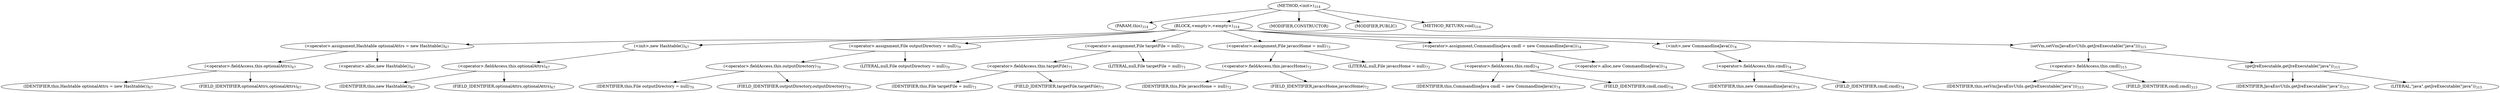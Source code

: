digraph "&lt;init&gt;" {  
"674" [label = <(METHOD,&lt;init&gt;)<SUB>314</SUB>> ]
"675" [label = <(PARAM,this)<SUB>314</SUB>> ]
"676" [label = <(BLOCK,&lt;empty&gt;,&lt;empty&gt;)<SUB>314</SUB>> ]
"677" [label = <(&lt;operator&gt;.assignment,Hashtable optionalAttrs = new Hashtable())<SUB>67</SUB>> ]
"678" [label = <(&lt;operator&gt;.fieldAccess,this.optionalAttrs)<SUB>67</SUB>> ]
"679" [label = <(IDENTIFIER,this,Hashtable optionalAttrs = new Hashtable())<SUB>67</SUB>> ]
"680" [label = <(FIELD_IDENTIFIER,optionalAttrs,optionalAttrs)<SUB>67</SUB>> ]
"681" [label = <(&lt;operator&gt;.alloc,new Hashtable())<SUB>67</SUB>> ]
"682" [label = <(&lt;init&gt;,new Hashtable())<SUB>67</SUB>> ]
"683" [label = <(&lt;operator&gt;.fieldAccess,this.optionalAttrs)<SUB>67</SUB>> ]
"684" [label = <(IDENTIFIER,this,new Hashtable())<SUB>67</SUB>> ]
"685" [label = <(FIELD_IDENTIFIER,optionalAttrs,optionalAttrs)<SUB>67</SUB>> ]
"686" [label = <(&lt;operator&gt;.assignment,File outputDirectory = null)<SUB>70</SUB>> ]
"687" [label = <(&lt;operator&gt;.fieldAccess,this.outputDirectory)<SUB>70</SUB>> ]
"688" [label = <(IDENTIFIER,this,File outputDirectory = null)<SUB>70</SUB>> ]
"689" [label = <(FIELD_IDENTIFIER,outputDirectory,outputDirectory)<SUB>70</SUB>> ]
"690" [label = <(LITERAL,null,File outputDirectory = null)<SUB>70</SUB>> ]
"691" [label = <(&lt;operator&gt;.assignment,File targetFile = null)<SUB>71</SUB>> ]
"692" [label = <(&lt;operator&gt;.fieldAccess,this.targetFile)<SUB>71</SUB>> ]
"693" [label = <(IDENTIFIER,this,File targetFile = null)<SUB>71</SUB>> ]
"694" [label = <(FIELD_IDENTIFIER,targetFile,targetFile)<SUB>71</SUB>> ]
"695" [label = <(LITERAL,null,File targetFile = null)<SUB>71</SUB>> ]
"696" [label = <(&lt;operator&gt;.assignment,File javaccHome = null)<SUB>72</SUB>> ]
"697" [label = <(&lt;operator&gt;.fieldAccess,this.javaccHome)<SUB>72</SUB>> ]
"698" [label = <(IDENTIFIER,this,File javaccHome = null)<SUB>72</SUB>> ]
"699" [label = <(FIELD_IDENTIFIER,javaccHome,javaccHome)<SUB>72</SUB>> ]
"700" [label = <(LITERAL,null,File javaccHome = null)<SUB>72</SUB>> ]
"701" [label = <(&lt;operator&gt;.assignment,CommandlineJava cmdl = new CommandlineJava())<SUB>74</SUB>> ]
"702" [label = <(&lt;operator&gt;.fieldAccess,this.cmdl)<SUB>74</SUB>> ]
"703" [label = <(IDENTIFIER,this,CommandlineJava cmdl = new CommandlineJava())<SUB>74</SUB>> ]
"704" [label = <(FIELD_IDENTIFIER,cmdl,cmdl)<SUB>74</SUB>> ]
"705" [label = <(&lt;operator&gt;.alloc,new CommandlineJava())<SUB>74</SUB>> ]
"706" [label = <(&lt;init&gt;,new CommandlineJava())<SUB>74</SUB>> ]
"707" [label = <(&lt;operator&gt;.fieldAccess,this.cmdl)<SUB>74</SUB>> ]
"708" [label = <(IDENTIFIER,this,new CommandlineJava())<SUB>74</SUB>> ]
"709" [label = <(FIELD_IDENTIFIER,cmdl,cmdl)<SUB>74</SUB>> ]
"710" [label = <(setVm,setVm(JavaEnvUtils.getJreExecutable(&quot;java&quot;)))<SUB>315</SUB>> ]
"711" [label = <(&lt;operator&gt;.fieldAccess,this.cmdl)<SUB>315</SUB>> ]
"712" [label = <(IDENTIFIER,this,setVm(JavaEnvUtils.getJreExecutable(&quot;java&quot;)))<SUB>315</SUB>> ]
"713" [label = <(FIELD_IDENTIFIER,cmdl,cmdl)<SUB>315</SUB>> ]
"714" [label = <(getJreExecutable,getJreExecutable(&quot;java&quot;))<SUB>315</SUB>> ]
"715" [label = <(IDENTIFIER,JavaEnvUtils,getJreExecutable(&quot;java&quot;))<SUB>315</SUB>> ]
"716" [label = <(LITERAL,&quot;java&quot;,getJreExecutable(&quot;java&quot;))<SUB>315</SUB>> ]
"717" [label = <(MODIFIER,CONSTRUCTOR)> ]
"718" [label = <(MODIFIER,PUBLIC)> ]
"719" [label = <(METHOD_RETURN,void)<SUB>316</SUB>> ]
  "674" -> "675" 
  "674" -> "676" 
  "674" -> "717" 
  "674" -> "718" 
  "674" -> "719" 
  "676" -> "677" 
  "676" -> "682" 
  "676" -> "686" 
  "676" -> "691" 
  "676" -> "696" 
  "676" -> "701" 
  "676" -> "706" 
  "676" -> "710" 
  "677" -> "678" 
  "677" -> "681" 
  "678" -> "679" 
  "678" -> "680" 
  "682" -> "683" 
  "683" -> "684" 
  "683" -> "685" 
  "686" -> "687" 
  "686" -> "690" 
  "687" -> "688" 
  "687" -> "689" 
  "691" -> "692" 
  "691" -> "695" 
  "692" -> "693" 
  "692" -> "694" 
  "696" -> "697" 
  "696" -> "700" 
  "697" -> "698" 
  "697" -> "699" 
  "701" -> "702" 
  "701" -> "705" 
  "702" -> "703" 
  "702" -> "704" 
  "706" -> "707" 
  "707" -> "708" 
  "707" -> "709" 
  "710" -> "711" 
  "710" -> "714" 
  "711" -> "712" 
  "711" -> "713" 
  "714" -> "715" 
  "714" -> "716" 
}

